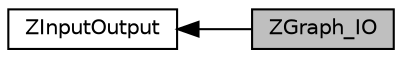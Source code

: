 digraph "ZGraph_IO"
{
  edge [fontname="Helvetica",fontsize="10",labelfontname="Helvetica",labelfontsize="10"];
  node [fontname="Helvetica",fontsize="10",shape=record];
  rankdir=LR;
  Node0 [label="ZGraph_IO",height=0.2,width=0.4,color="black", fillcolor="grey75", style="filled", fontcolor="black"];
  Node1 [label="ZInputOutput",height=0.2,width=0.4,color="black", fillcolor="white", style="filled",URL="$group__z_input_output.html",tooltip="The data transfer classes and utility methods of the library. "];
  Node1->Node0 [shape=plaintext, dir="back", style="solid"];
}
